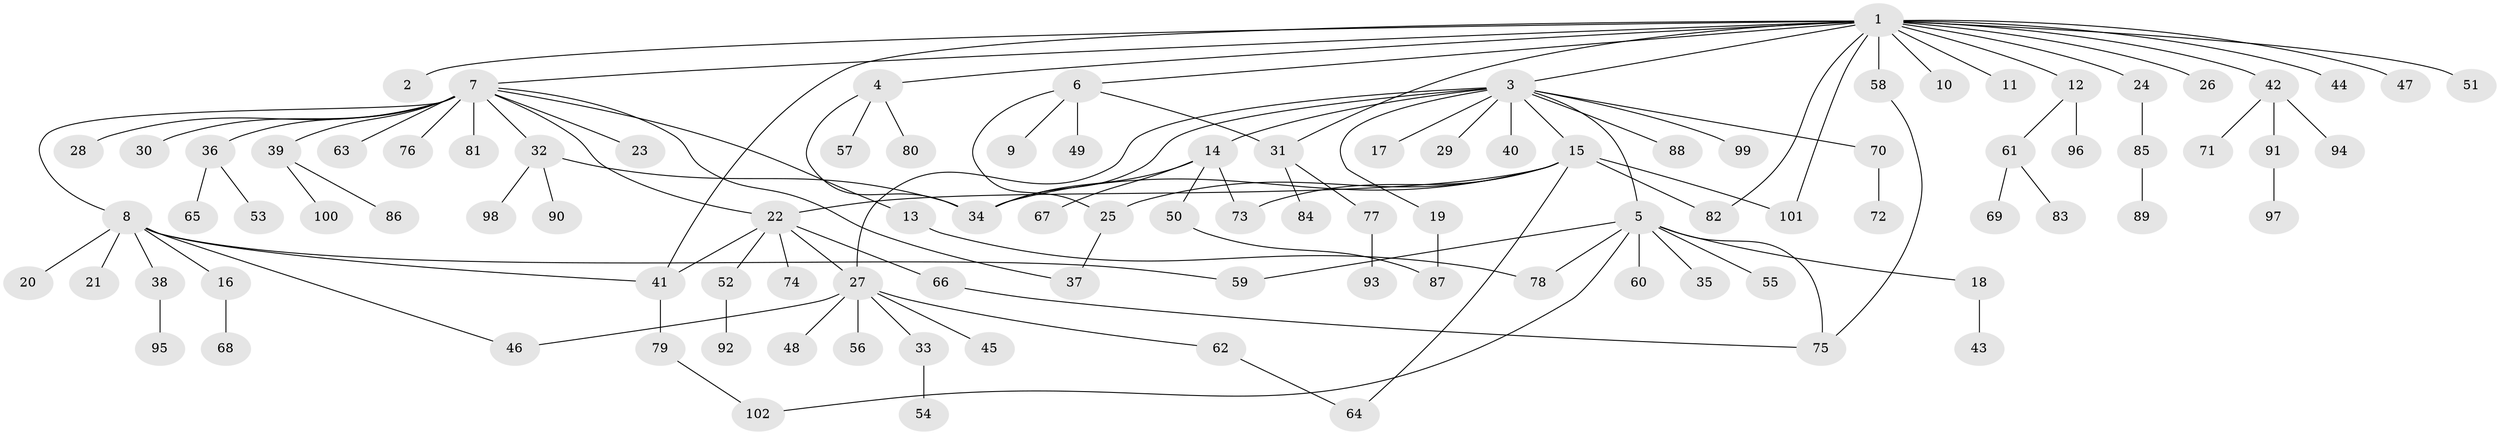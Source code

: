// Generated by graph-tools (version 1.1) at 2025/14/03/09/25 04:14:32]
// undirected, 102 vertices, 123 edges
graph export_dot {
graph [start="1"]
  node [color=gray90,style=filled];
  1;
  2;
  3;
  4;
  5;
  6;
  7;
  8;
  9;
  10;
  11;
  12;
  13;
  14;
  15;
  16;
  17;
  18;
  19;
  20;
  21;
  22;
  23;
  24;
  25;
  26;
  27;
  28;
  29;
  30;
  31;
  32;
  33;
  34;
  35;
  36;
  37;
  38;
  39;
  40;
  41;
  42;
  43;
  44;
  45;
  46;
  47;
  48;
  49;
  50;
  51;
  52;
  53;
  54;
  55;
  56;
  57;
  58;
  59;
  60;
  61;
  62;
  63;
  64;
  65;
  66;
  67;
  68;
  69;
  70;
  71;
  72;
  73;
  74;
  75;
  76;
  77;
  78;
  79;
  80;
  81;
  82;
  83;
  84;
  85;
  86;
  87;
  88;
  89;
  90;
  91;
  92;
  93;
  94;
  95;
  96;
  97;
  98;
  99;
  100;
  101;
  102;
  1 -- 2;
  1 -- 3;
  1 -- 4;
  1 -- 6;
  1 -- 7;
  1 -- 10;
  1 -- 11;
  1 -- 12;
  1 -- 24;
  1 -- 26;
  1 -- 31;
  1 -- 41;
  1 -- 42;
  1 -- 44;
  1 -- 47;
  1 -- 51;
  1 -- 58;
  1 -- 82;
  1 -- 101;
  3 -- 5;
  3 -- 14;
  3 -- 15;
  3 -- 17;
  3 -- 19;
  3 -- 27;
  3 -- 29;
  3 -- 34;
  3 -- 40;
  3 -- 70;
  3 -- 88;
  3 -- 99;
  4 -- 34;
  4 -- 57;
  4 -- 80;
  5 -- 18;
  5 -- 35;
  5 -- 55;
  5 -- 59;
  5 -- 60;
  5 -- 75;
  5 -- 78;
  5 -- 102;
  6 -- 9;
  6 -- 25;
  6 -- 31;
  6 -- 49;
  7 -- 8;
  7 -- 13;
  7 -- 22;
  7 -- 23;
  7 -- 28;
  7 -- 30;
  7 -- 32;
  7 -- 36;
  7 -- 37;
  7 -- 39;
  7 -- 63;
  7 -- 76;
  7 -- 81;
  8 -- 16;
  8 -- 20;
  8 -- 21;
  8 -- 38;
  8 -- 41;
  8 -- 46;
  8 -- 59;
  12 -- 61;
  12 -- 96;
  13 -- 78;
  14 -- 34;
  14 -- 50;
  14 -- 67;
  14 -- 73;
  15 -- 22;
  15 -- 25;
  15 -- 34;
  15 -- 64;
  15 -- 73;
  15 -- 82;
  15 -- 101;
  16 -- 68;
  18 -- 43;
  19 -- 87;
  22 -- 27;
  22 -- 41;
  22 -- 52;
  22 -- 66;
  22 -- 74;
  24 -- 85;
  25 -- 37;
  27 -- 33;
  27 -- 45;
  27 -- 46;
  27 -- 48;
  27 -- 56;
  27 -- 62;
  31 -- 77;
  31 -- 84;
  32 -- 34;
  32 -- 90;
  32 -- 98;
  33 -- 54;
  36 -- 53;
  36 -- 65;
  38 -- 95;
  39 -- 86;
  39 -- 100;
  41 -- 79;
  42 -- 71;
  42 -- 91;
  42 -- 94;
  50 -- 87;
  52 -- 92;
  58 -- 75;
  61 -- 69;
  61 -- 83;
  62 -- 64;
  66 -- 75;
  70 -- 72;
  77 -- 93;
  79 -- 102;
  85 -- 89;
  91 -- 97;
}
